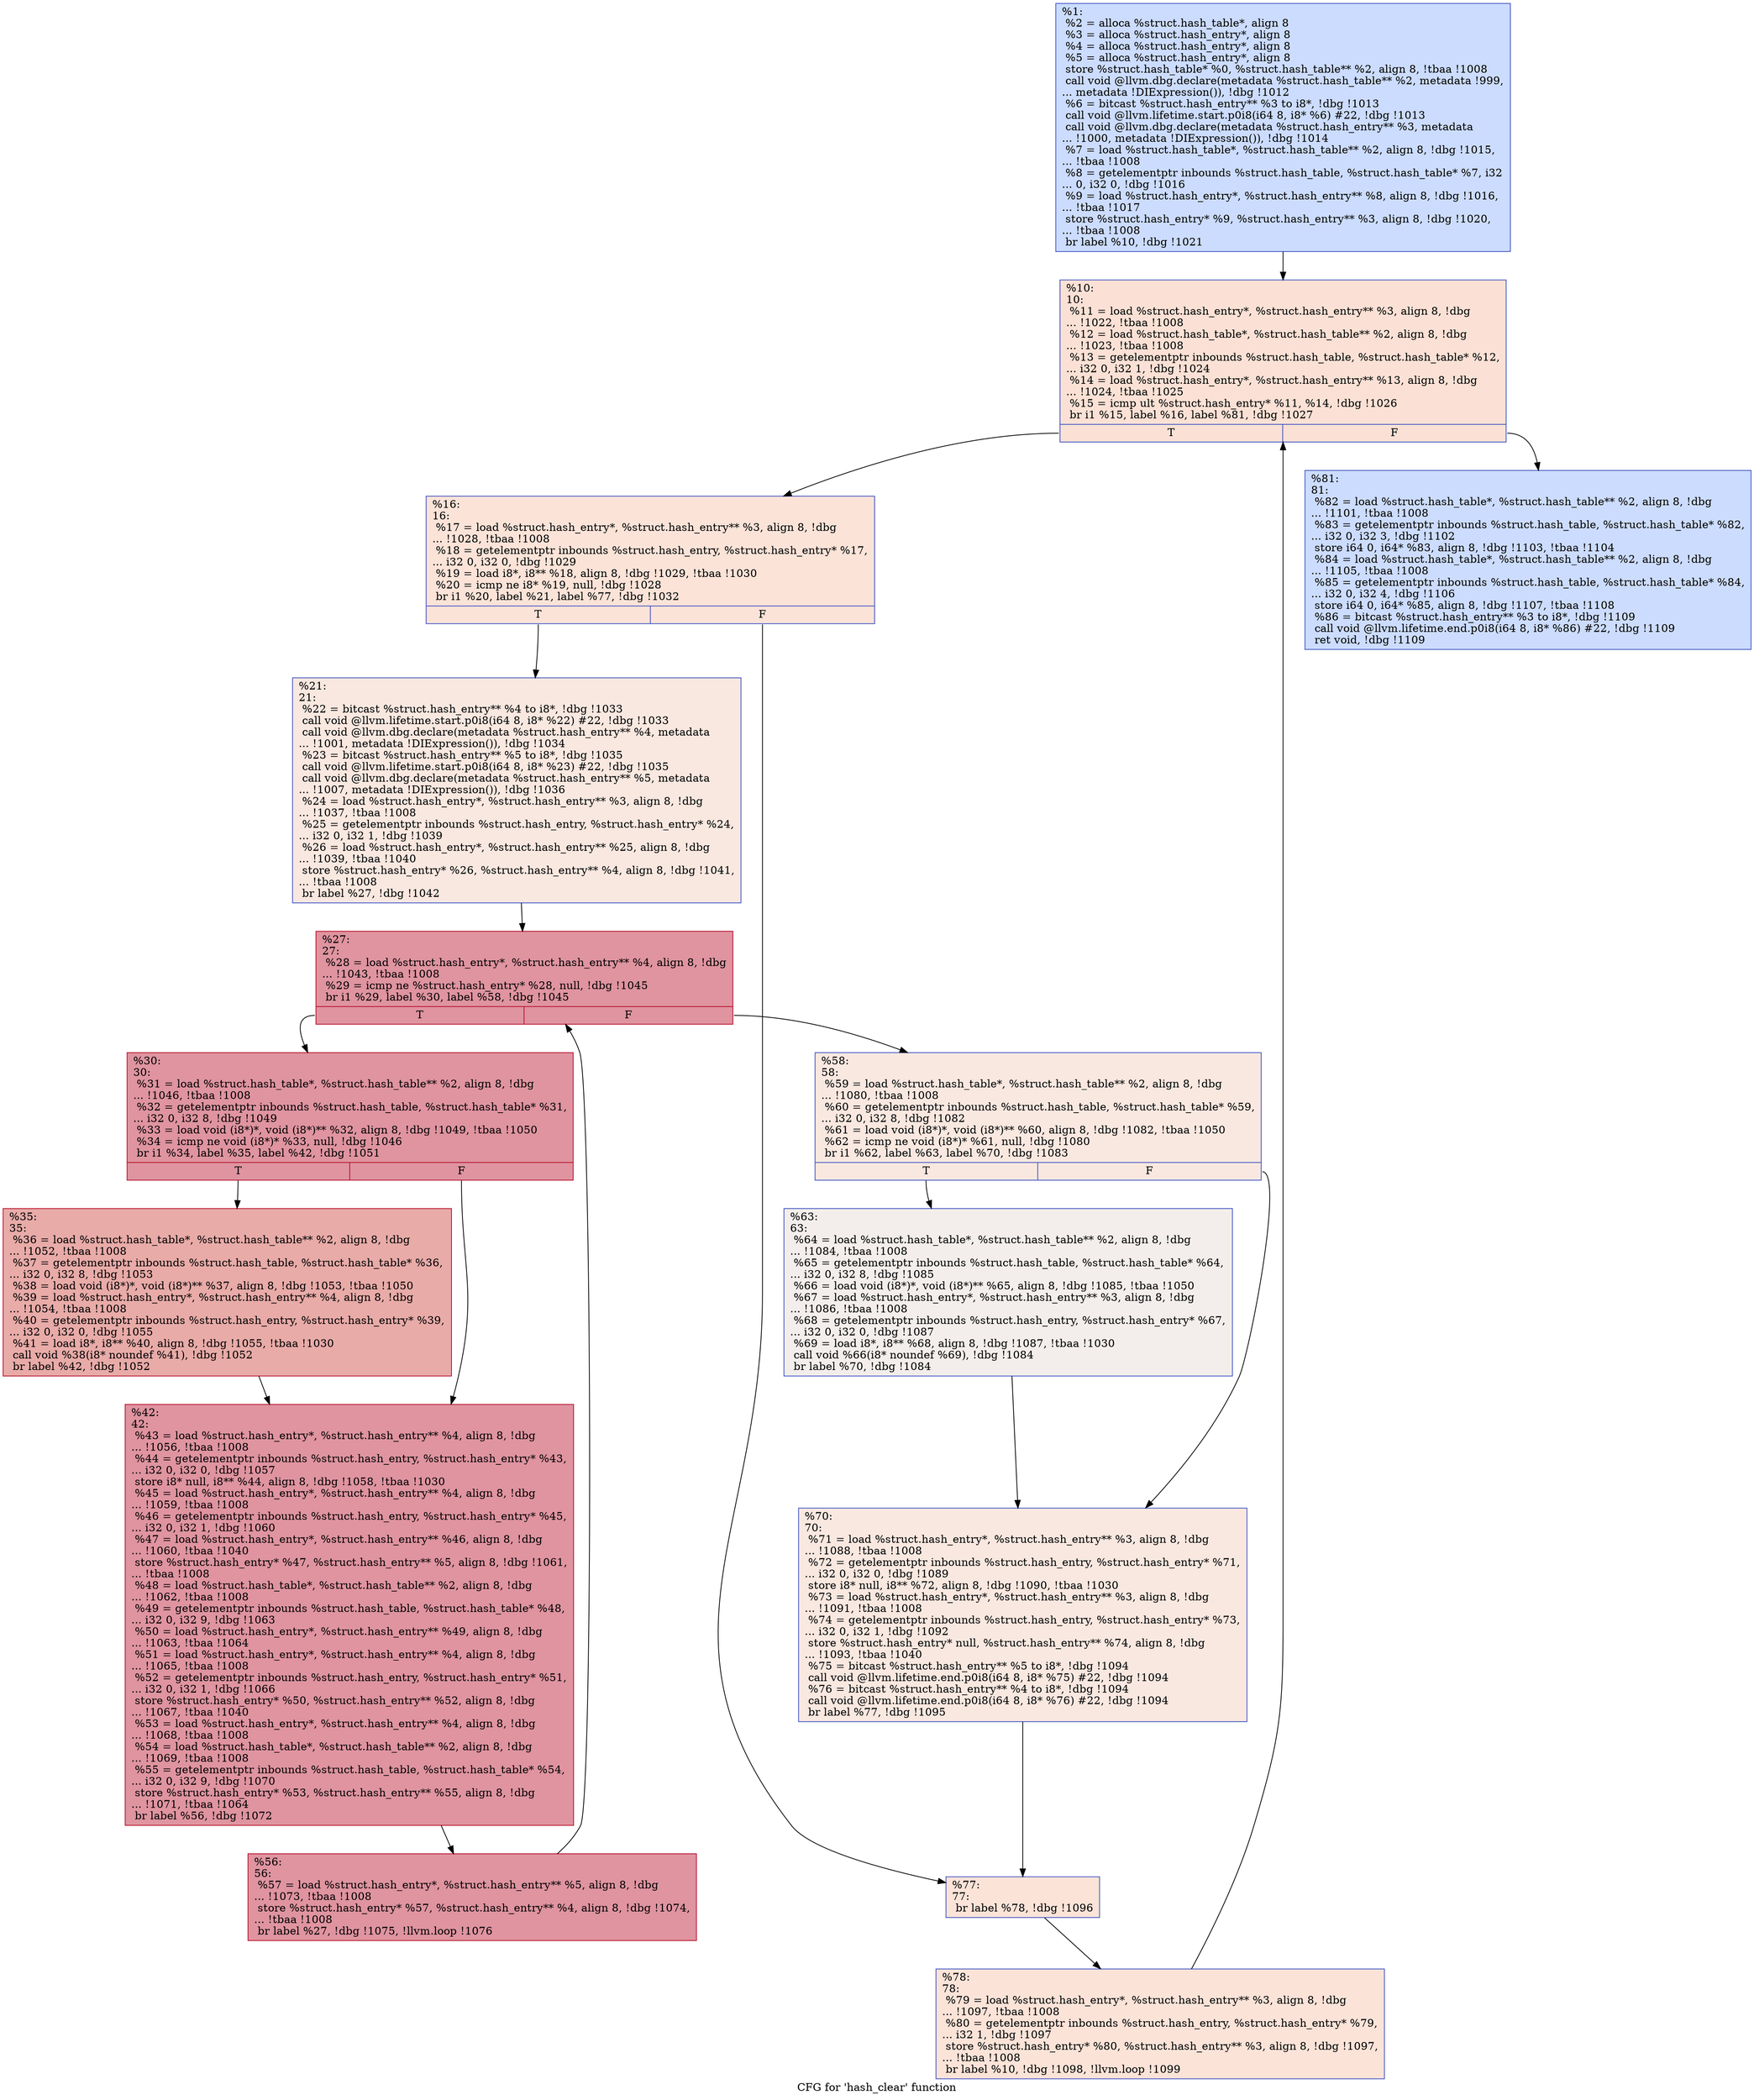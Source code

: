 digraph "CFG for 'hash_clear' function" {
	label="CFG for 'hash_clear' function";

	Node0x2276540 [shape=record,color="#3d50c3ff", style=filled, fillcolor="#8caffe70",label="{%1:\l  %2 = alloca %struct.hash_table*, align 8\l  %3 = alloca %struct.hash_entry*, align 8\l  %4 = alloca %struct.hash_entry*, align 8\l  %5 = alloca %struct.hash_entry*, align 8\l  store %struct.hash_table* %0, %struct.hash_table** %2, align 8, !tbaa !1008\l  call void @llvm.dbg.declare(metadata %struct.hash_table** %2, metadata !999,\l... metadata !DIExpression()), !dbg !1012\l  %6 = bitcast %struct.hash_entry** %3 to i8*, !dbg !1013\l  call void @llvm.lifetime.start.p0i8(i64 8, i8* %6) #22, !dbg !1013\l  call void @llvm.dbg.declare(metadata %struct.hash_entry** %3, metadata\l... !1000, metadata !DIExpression()), !dbg !1014\l  %7 = load %struct.hash_table*, %struct.hash_table** %2, align 8, !dbg !1015,\l... !tbaa !1008\l  %8 = getelementptr inbounds %struct.hash_table, %struct.hash_table* %7, i32\l... 0, i32 0, !dbg !1016\l  %9 = load %struct.hash_entry*, %struct.hash_entry** %8, align 8, !dbg !1016,\l... !tbaa !1017\l  store %struct.hash_entry* %9, %struct.hash_entry** %3, align 8, !dbg !1020,\l... !tbaa !1008\l  br label %10, !dbg !1021\l}"];
	Node0x2276540 -> Node0x2276610;
	Node0x2276610 [shape=record,color="#3d50c3ff", style=filled, fillcolor="#f7bca170",label="{%10:\l10:                                               \l  %11 = load %struct.hash_entry*, %struct.hash_entry** %3, align 8, !dbg\l... !1022, !tbaa !1008\l  %12 = load %struct.hash_table*, %struct.hash_table** %2, align 8, !dbg\l... !1023, !tbaa !1008\l  %13 = getelementptr inbounds %struct.hash_table, %struct.hash_table* %12,\l... i32 0, i32 1, !dbg !1024\l  %14 = load %struct.hash_entry*, %struct.hash_entry** %13, align 8, !dbg\l... !1024, !tbaa !1025\l  %15 = icmp ult %struct.hash_entry* %11, %14, !dbg !1026\l  br i1 %15, label %16, label %81, !dbg !1027\l|{<s0>T|<s1>F}}"];
	Node0x2276610:s0 -> Node0x2276660;
	Node0x2276610:s1 -> Node0x2276a20;
	Node0x2276660 [shape=record,color="#3d50c3ff", style=filled, fillcolor="#f6bfa670",label="{%16:\l16:                                               \l  %17 = load %struct.hash_entry*, %struct.hash_entry** %3, align 8, !dbg\l... !1028, !tbaa !1008\l  %18 = getelementptr inbounds %struct.hash_entry, %struct.hash_entry* %17,\l... i32 0, i32 0, !dbg !1029\l  %19 = load i8*, i8** %18, align 8, !dbg !1029, !tbaa !1030\l  %20 = icmp ne i8* %19, null, !dbg !1028\l  br i1 %20, label %21, label %77, !dbg !1032\l|{<s0>T|<s1>F}}"];
	Node0x2276660:s0 -> Node0x22766b0;
	Node0x2276660:s1 -> Node0x2276980;
	Node0x22766b0 [shape=record,color="#3d50c3ff", style=filled, fillcolor="#f1ccb870",label="{%21:\l21:                                               \l  %22 = bitcast %struct.hash_entry** %4 to i8*, !dbg !1033\l  call void @llvm.lifetime.start.p0i8(i64 8, i8* %22) #22, !dbg !1033\l  call void @llvm.dbg.declare(metadata %struct.hash_entry** %4, metadata\l... !1001, metadata !DIExpression()), !dbg !1034\l  %23 = bitcast %struct.hash_entry** %5 to i8*, !dbg !1035\l  call void @llvm.lifetime.start.p0i8(i64 8, i8* %23) #22, !dbg !1035\l  call void @llvm.dbg.declare(metadata %struct.hash_entry** %5, metadata\l... !1007, metadata !DIExpression()), !dbg !1036\l  %24 = load %struct.hash_entry*, %struct.hash_entry** %3, align 8, !dbg\l... !1037, !tbaa !1008\l  %25 = getelementptr inbounds %struct.hash_entry, %struct.hash_entry* %24,\l... i32 0, i32 1, !dbg !1039\l  %26 = load %struct.hash_entry*, %struct.hash_entry** %25, align 8, !dbg\l... !1039, !tbaa !1040\l  store %struct.hash_entry* %26, %struct.hash_entry** %4, align 8, !dbg !1041,\l... !tbaa !1008\l  br label %27, !dbg !1042\l}"];
	Node0x22766b0 -> Node0x2276700;
	Node0x2276700 [shape=record,color="#b70d28ff", style=filled, fillcolor="#b70d2870",label="{%27:\l27:                                               \l  %28 = load %struct.hash_entry*, %struct.hash_entry** %4, align 8, !dbg\l... !1043, !tbaa !1008\l  %29 = icmp ne %struct.hash_entry* %28, null, !dbg !1045\l  br i1 %29, label %30, label %58, !dbg !1045\l|{<s0>T|<s1>F}}"];
	Node0x2276700:s0 -> Node0x2276750;
	Node0x2276700:s1 -> Node0x2276890;
	Node0x2276750 [shape=record,color="#b70d28ff", style=filled, fillcolor="#b70d2870",label="{%30:\l30:                                               \l  %31 = load %struct.hash_table*, %struct.hash_table** %2, align 8, !dbg\l... !1046, !tbaa !1008\l  %32 = getelementptr inbounds %struct.hash_table, %struct.hash_table* %31,\l... i32 0, i32 8, !dbg !1049\l  %33 = load void (i8*)*, void (i8*)** %32, align 8, !dbg !1049, !tbaa !1050\l  %34 = icmp ne void (i8*)* %33, null, !dbg !1046\l  br i1 %34, label %35, label %42, !dbg !1051\l|{<s0>T|<s1>F}}"];
	Node0x2276750:s0 -> Node0x22767a0;
	Node0x2276750:s1 -> Node0x22767f0;
	Node0x22767a0 [shape=record,color="#b70d28ff", style=filled, fillcolor="#cc403a70",label="{%35:\l35:                                               \l  %36 = load %struct.hash_table*, %struct.hash_table** %2, align 8, !dbg\l... !1052, !tbaa !1008\l  %37 = getelementptr inbounds %struct.hash_table, %struct.hash_table* %36,\l... i32 0, i32 8, !dbg !1053\l  %38 = load void (i8*)*, void (i8*)** %37, align 8, !dbg !1053, !tbaa !1050\l  %39 = load %struct.hash_entry*, %struct.hash_entry** %4, align 8, !dbg\l... !1054, !tbaa !1008\l  %40 = getelementptr inbounds %struct.hash_entry, %struct.hash_entry* %39,\l... i32 0, i32 0, !dbg !1055\l  %41 = load i8*, i8** %40, align 8, !dbg !1055, !tbaa !1030\l  call void %38(i8* noundef %41), !dbg !1052\l  br label %42, !dbg !1052\l}"];
	Node0x22767a0 -> Node0x22767f0;
	Node0x22767f0 [shape=record,color="#b70d28ff", style=filled, fillcolor="#b70d2870",label="{%42:\l42:                                               \l  %43 = load %struct.hash_entry*, %struct.hash_entry** %4, align 8, !dbg\l... !1056, !tbaa !1008\l  %44 = getelementptr inbounds %struct.hash_entry, %struct.hash_entry* %43,\l... i32 0, i32 0, !dbg !1057\l  store i8* null, i8** %44, align 8, !dbg !1058, !tbaa !1030\l  %45 = load %struct.hash_entry*, %struct.hash_entry** %4, align 8, !dbg\l... !1059, !tbaa !1008\l  %46 = getelementptr inbounds %struct.hash_entry, %struct.hash_entry* %45,\l... i32 0, i32 1, !dbg !1060\l  %47 = load %struct.hash_entry*, %struct.hash_entry** %46, align 8, !dbg\l... !1060, !tbaa !1040\l  store %struct.hash_entry* %47, %struct.hash_entry** %5, align 8, !dbg !1061,\l... !tbaa !1008\l  %48 = load %struct.hash_table*, %struct.hash_table** %2, align 8, !dbg\l... !1062, !tbaa !1008\l  %49 = getelementptr inbounds %struct.hash_table, %struct.hash_table* %48,\l... i32 0, i32 9, !dbg !1063\l  %50 = load %struct.hash_entry*, %struct.hash_entry** %49, align 8, !dbg\l... !1063, !tbaa !1064\l  %51 = load %struct.hash_entry*, %struct.hash_entry** %4, align 8, !dbg\l... !1065, !tbaa !1008\l  %52 = getelementptr inbounds %struct.hash_entry, %struct.hash_entry* %51,\l... i32 0, i32 1, !dbg !1066\l  store %struct.hash_entry* %50, %struct.hash_entry** %52, align 8, !dbg\l... !1067, !tbaa !1040\l  %53 = load %struct.hash_entry*, %struct.hash_entry** %4, align 8, !dbg\l... !1068, !tbaa !1008\l  %54 = load %struct.hash_table*, %struct.hash_table** %2, align 8, !dbg\l... !1069, !tbaa !1008\l  %55 = getelementptr inbounds %struct.hash_table, %struct.hash_table* %54,\l... i32 0, i32 9, !dbg !1070\l  store %struct.hash_entry* %53, %struct.hash_entry** %55, align 8, !dbg\l... !1071, !tbaa !1064\l  br label %56, !dbg !1072\l}"];
	Node0x22767f0 -> Node0x2276840;
	Node0x2276840 [shape=record,color="#b70d28ff", style=filled, fillcolor="#b70d2870",label="{%56:\l56:                                               \l  %57 = load %struct.hash_entry*, %struct.hash_entry** %5, align 8, !dbg\l... !1073, !tbaa !1008\l  store %struct.hash_entry* %57, %struct.hash_entry** %4, align 8, !dbg !1074,\l... !tbaa !1008\l  br label %27, !dbg !1075, !llvm.loop !1076\l}"];
	Node0x2276840 -> Node0x2276700;
	Node0x2276890 [shape=record,color="#3d50c3ff", style=filled, fillcolor="#f1ccb870",label="{%58:\l58:                                               \l  %59 = load %struct.hash_table*, %struct.hash_table** %2, align 8, !dbg\l... !1080, !tbaa !1008\l  %60 = getelementptr inbounds %struct.hash_table, %struct.hash_table* %59,\l... i32 0, i32 8, !dbg !1082\l  %61 = load void (i8*)*, void (i8*)** %60, align 8, !dbg !1082, !tbaa !1050\l  %62 = icmp ne void (i8*)* %61, null, !dbg !1080\l  br i1 %62, label %63, label %70, !dbg !1083\l|{<s0>T|<s1>F}}"];
	Node0x2276890:s0 -> Node0x22768e0;
	Node0x2276890:s1 -> Node0x2276930;
	Node0x22768e0 [shape=record,color="#3d50c3ff", style=filled, fillcolor="#e5d8d170",label="{%63:\l63:                                               \l  %64 = load %struct.hash_table*, %struct.hash_table** %2, align 8, !dbg\l... !1084, !tbaa !1008\l  %65 = getelementptr inbounds %struct.hash_table, %struct.hash_table* %64,\l... i32 0, i32 8, !dbg !1085\l  %66 = load void (i8*)*, void (i8*)** %65, align 8, !dbg !1085, !tbaa !1050\l  %67 = load %struct.hash_entry*, %struct.hash_entry** %3, align 8, !dbg\l... !1086, !tbaa !1008\l  %68 = getelementptr inbounds %struct.hash_entry, %struct.hash_entry* %67,\l... i32 0, i32 0, !dbg !1087\l  %69 = load i8*, i8** %68, align 8, !dbg !1087, !tbaa !1030\l  call void %66(i8* noundef %69), !dbg !1084\l  br label %70, !dbg !1084\l}"];
	Node0x22768e0 -> Node0x2276930;
	Node0x2276930 [shape=record,color="#3d50c3ff", style=filled, fillcolor="#f1ccb870",label="{%70:\l70:                                               \l  %71 = load %struct.hash_entry*, %struct.hash_entry** %3, align 8, !dbg\l... !1088, !tbaa !1008\l  %72 = getelementptr inbounds %struct.hash_entry, %struct.hash_entry* %71,\l... i32 0, i32 0, !dbg !1089\l  store i8* null, i8** %72, align 8, !dbg !1090, !tbaa !1030\l  %73 = load %struct.hash_entry*, %struct.hash_entry** %3, align 8, !dbg\l... !1091, !tbaa !1008\l  %74 = getelementptr inbounds %struct.hash_entry, %struct.hash_entry* %73,\l... i32 0, i32 1, !dbg !1092\l  store %struct.hash_entry* null, %struct.hash_entry** %74, align 8, !dbg\l... !1093, !tbaa !1040\l  %75 = bitcast %struct.hash_entry** %5 to i8*, !dbg !1094\l  call void @llvm.lifetime.end.p0i8(i64 8, i8* %75) #22, !dbg !1094\l  %76 = bitcast %struct.hash_entry** %4 to i8*, !dbg !1094\l  call void @llvm.lifetime.end.p0i8(i64 8, i8* %76) #22, !dbg !1094\l  br label %77, !dbg !1095\l}"];
	Node0x2276930 -> Node0x2276980;
	Node0x2276980 [shape=record,color="#3d50c3ff", style=filled, fillcolor="#f6bfa670",label="{%77:\l77:                                               \l  br label %78, !dbg !1096\l}"];
	Node0x2276980 -> Node0x22769d0;
	Node0x22769d0 [shape=record,color="#3d50c3ff", style=filled, fillcolor="#f6bfa670",label="{%78:\l78:                                               \l  %79 = load %struct.hash_entry*, %struct.hash_entry** %3, align 8, !dbg\l... !1097, !tbaa !1008\l  %80 = getelementptr inbounds %struct.hash_entry, %struct.hash_entry* %79,\l... i32 1, !dbg !1097\l  store %struct.hash_entry* %80, %struct.hash_entry** %3, align 8, !dbg !1097,\l... !tbaa !1008\l  br label %10, !dbg !1098, !llvm.loop !1099\l}"];
	Node0x22769d0 -> Node0x2276610;
	Node0x2276a20 [shape=record,color="#3d50c3ff", style=filled, fillcolor="#8caffe70",label="{%81:\l81:                                               \l  %82 = load %struct.hash_table*, %struct.hash_table** %2, align 8, !dbg\l... !1101, !tbaa !1008\l  %83 = getelementptr inbounds %struct.hash_table, %struct.hash_table* %82,\l... i32 0, i32 3, !dbg !1102\l  store i64 0, i64* %83, align 8, !dbg !1103, !tbaa !1104\l  %84 = load %struct.hash_table*, %struct.hash_table** %2, align 8, !dbg\l... !1105, !tbaa !1008\l  %85 = getelementptr inbounds %struct.hash_table, %struct.hash_table* %84,\l... i32 0, i32 4, !dbg !1106\l  store i64 0, i64* %85, align 8, !dbg !1107, !tbaa !1108\l  %86 = bitcast %struct.hash_entry** %3 to i8*, !dbg !1109\l  call void @llvm.lifetime.end.p0i8(i64 8, i8* %86) #22, !dbg !1109\l  ret void, !dbg !1109\l}"];
}
